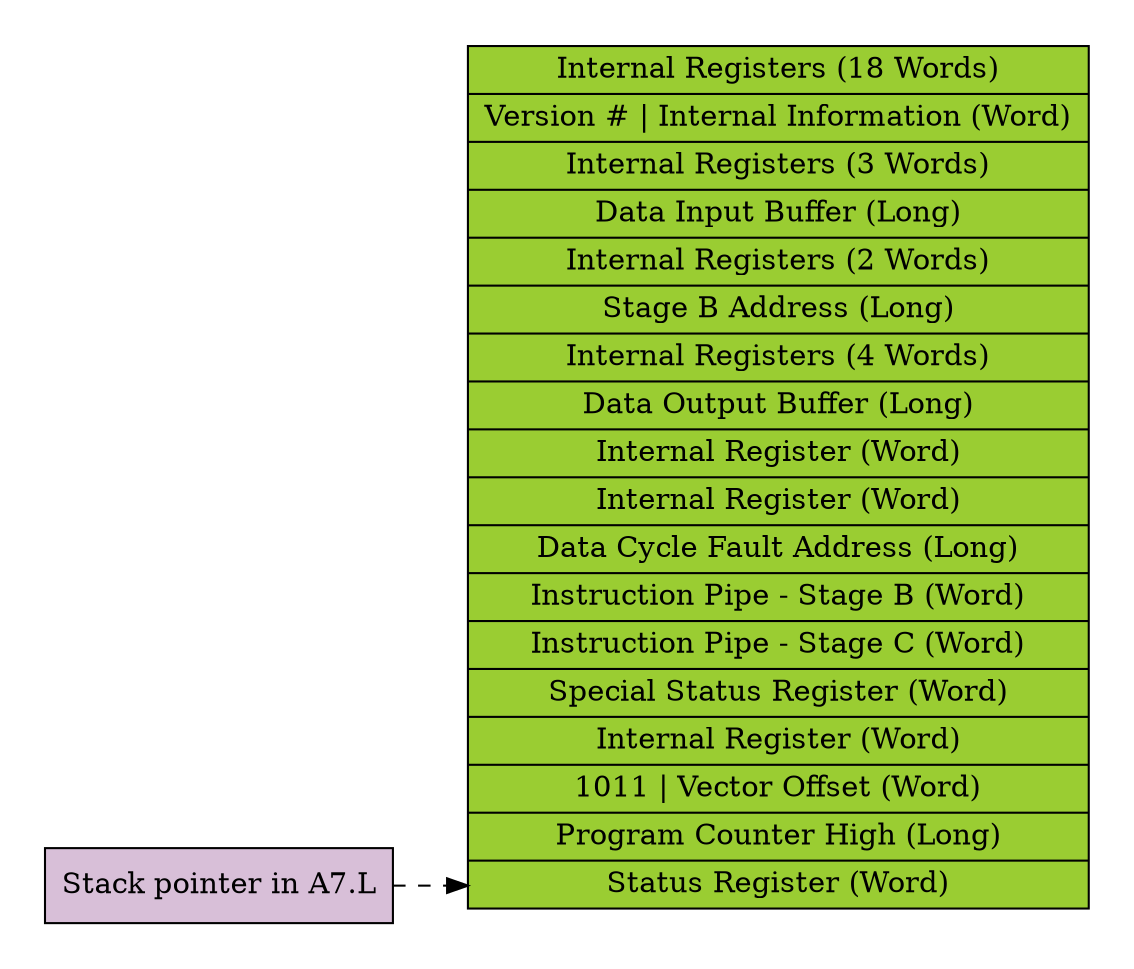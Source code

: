 // dot -T png -o exception_1_2.png exception_1_2.dot


digraph structs {
    rankdir=LR
    
    // Captions are commented because we supply one in the LaTeX source.
    //label="MC68020 Long Bus Cycle Stack Frame";
    pad="0.3";
    

    // Structure defaults, unless specified otherwise.
    node [shape=record style=filled];

// Structures...
    // If you want to split structures over multiple lines, then
    // put the | on the next line. 

    structSP    [label="<sp> Stack pointer in A7.L" 
                    fillcolor=thistle
                ];

    structStack  [label="Internal Registers (18 Words)
                    |    Version # \| Internal Information (Word)
                    |    Internal Registers (3 Words) 
                    |    Data Input Buffer (Long)
                    |    Internal Registers (2 Words) 
                    |    Stage B Address (Long)
                    |    Internal Registers (4 Words)
                    |    Data Output Buffer (Long)
                    |    Internal Register (Word)
                    |    Internal Register (Word)
                    |    Data Cycle Fault Address (Long)
                    |    Instruction Pipe - Stage B (Word)
                    |    Instruction Pipe - Stage C (Word)
                    |    Special Status Register (Word)
                    |    Internal Register (Word)
                    |    1011 \| Vector Offset (Word)
                    |    Program Counter High (Long)
                    | <sr> Status Register (Word)" 
                    fillcolor=yellowgreen
                 ];


// Connecting lines...
    edge [style="dashed"];
      structSP:sp -> structStack:sr;
}




